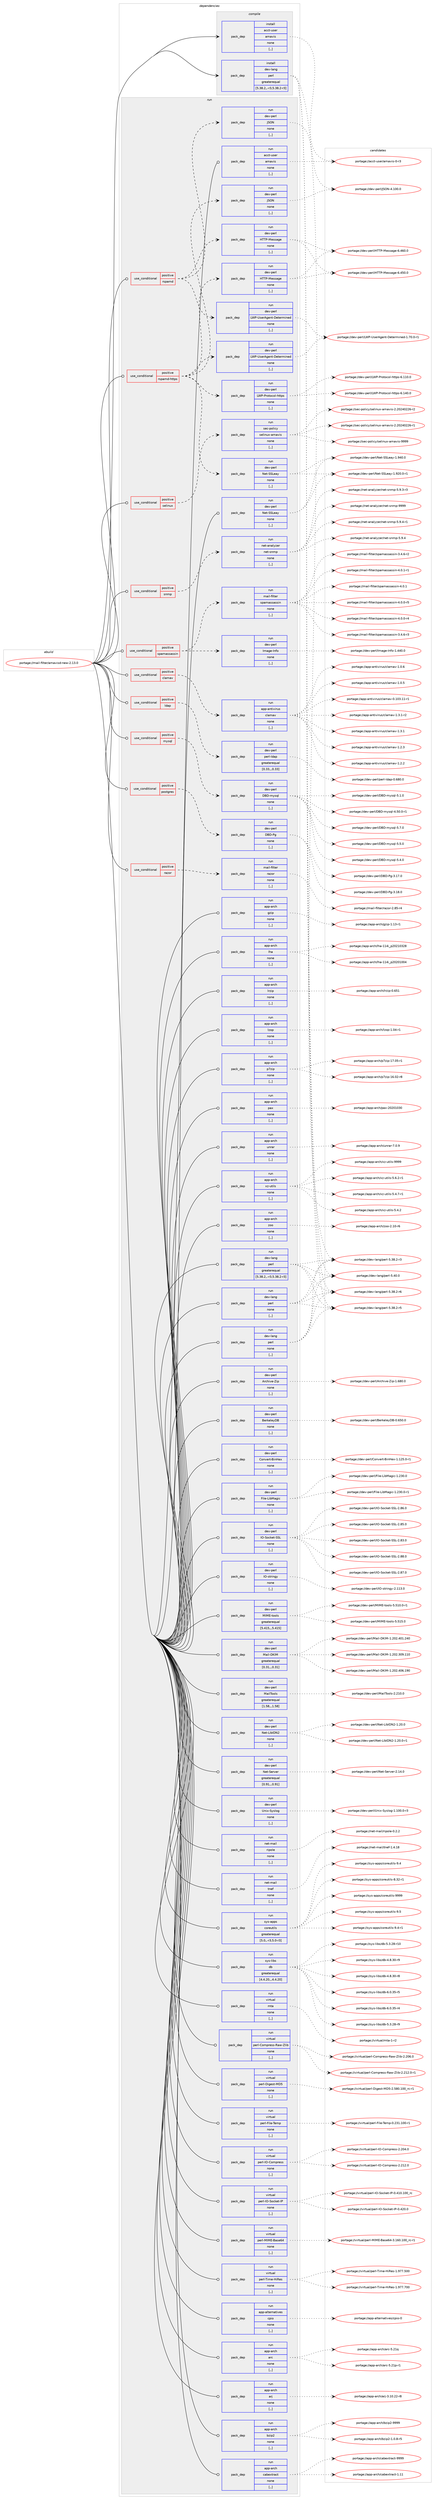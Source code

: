 digraph prolog {

# *************
# Graph options
# *************

newrank=true;
concentrate=true;
compound=true;
graph [rankdir=LR,fontname=Helvetica,fontsize=10,ranksep=1.5];#, ranksep=2.5, nodesep=0.2];
edge  [arrowhead=vee];
node  [fontname=Helvetica,fontsize=10];

# **********
# The ebuild
# **********

subgraph cluster_leftcol {
color=gray;
label=<<i>ebuild</i>>;
id [label="portage://mail-filter/amavisd-new-2.13.0", color=red, width=4, href="../mail-filter/amavisd-new-2.13.0.svg"];
}

# ****************
# The dependencies
# ****************

subgraph cluster_midcol {
color=gray;
label=<<i>dependencies</i>>;
subgraph cluster_compile {
fillcolor="#eeeeee";
style=filled;
label=<<i>compile</i>>;
subgraph pack206050 {
dependency278341 [label=<<TABLE BORDER="0" CELLBORDER="1" CELLSPACING="0" CELLPADDING="4" WIDTH="220"><TR><TD ROWSPAN="6" CELLPADDING="30">pack_dep</TD></TR><TR><TD WIDTH="110">install</TD></TR><TR><TD>acct-user</TD></TR><TR><TD>amavis</TD></TR><TR><TD>none</TD></TR><TR><TD>[,,]</TD></TR></TABLE>>, shape=none, color=blue];
}
id:e -> dependency278341:w [weight=20,style="solid",arrowhead="vee"];
subgraph pack206051 {
dependency278342 [label=<<TABLE BORDER="0" CELLBORDER="1" CELLSPACING="0" CELLPADDING="4" WIDTH="220"><TR><TD ROWSPAN="6" CELLPADDING="30">pack_dep</TD></TR><TR><TD WIDTH="110">install</TD></TR><TR><TD>dev-lang</TD></TR><TR><TD>perl</TD></TR><TR><TD>greaterequal</TD></TR><TR><TD>[5.38.2,,-r3,5.38.2-r3]</TD></TR></TABLE>>, shape=none, color=blue];
}
id:e -> dependency278342:w [weight=20,style="solid",arrowhead="vee"];
}
subgraph cluster_compileandrun {
fillcolor="#eeeeee";
style=filled;
label=<<i>compile and run</i>>;
}
subgraph cluster_run {
fillcolor="#eeeeee";
style=filled;
label=<<i>run</i>>;
subgraph cond70026 {
dependency278343 [label=<<TABLE BORDER="0" CELLBORDER="1" CELLSPACING="0" CELLPADDING="4"><TR><TD ROWSPAN="3" CELLPADDING="10">use_conditional</TD></TR><TR><TD>positive</TD></TR><TR><TD>clamav</TD></TR></TABLE>>, shape=none, color=red];
subgraph pack206052 {
dependency278344 [label=<<TABLE BORDER="0" CELLBORDER="1" CELLSPACING="0" CELLPADDING="4" WIDTH="220"><TR><TD ROWSPAN="6" CELLPADDING="30">pack_dep</TD></TR><TR><TD WIDTH="110">run</TD></TR><TR><TD>app-antivirus</TD></TR><TR><TD>clamav</TD></TR><TR><TD>none</TD></TR><TR><TD>[,,]</TD></TR></TABLE>>, shape=none, color=blue];
}
dependency278343:e -> dependency278344:w [weight=20,style="dashed",arrowhead="vee"];
}
id:e -> dependency278343:w [weight=20,style="solid",arrowhead="odot"];
subgraph cond70027 {
dependency278345 [label=<<TABLE BORDER="0" CELLBORDER="1" CELLSPACING="0" CELLPADDING="4"><TR><TD ROWSPAN="3" CELLPADDING="10">use_conditional</TD></TR><TR><TD>positive</TD></TR><TR><TD>ldap</TD></TR></TABLE>>, shape=none, color=red];
subgraph pack206053 {
dependency278346 [label=<<TABLE BORDER="0" CELLBORDER="1" CELLSPACING="0" CELLPADDING="4" WIDTH="220"><TR><TD ROWSPAN="6" CELLPADDING="30">pack_dep</TD></TR><TR><TD WIDTH="110">run</TD></TR><TR><TD>dev-perl</TD></TR><TR><TD>perl-ldap</TD></TR><TR><TD>greaterequal</TD></TR><TR><TD>[0.33,,,0.33]</TD></TR></TABLE>>, shape=none, color=blue];
}
dependency278345:e -> dependency278346:w [weight=20,style="dashed",arrowhead="vee"];
}
id:e -> dependency278345:w [weight=20,style="solid",arrowhead="odot"];
subgraph cond70028 {
dependency278347 [label=<<TABLE BORDER="0" CELLBORDER="1" CELLSPACING="0" CELLPADDING="4"><TR><TD ROWSPAN="3" CELLPADDING="10">use_conditional</TD></TR><TR><TD>positive</TD></TR><TR><TD>mysql</TD></TR></TABLE>>, shape=none, color=red];
subgraph pack206054 {
dependency278348 [label=<<TABLE BORDER="0" CELLBORDER="1" CELLSPACING="0" CELLPADDING="4" WIDTH="220"><TR><TD ROWSPAN="6" CELLPADDING="30">pack_dep</TD></TR><TR><TD WIDTH="110">run</TD></TR><TR><TD>dev-perl</TD></TR><TR><TD>DBD-mysql</TD></TR><TR><TD>none</TD></TR><TR><TD>[,,]</TD></TR></TABLE>>, shape=none, color=blue];
}
dependency278347:e -> dependency278348:w [weight=20,style="dashed",arrowhead="vee"];
}
id:e -> dependency278347:w [weight=20,style="solid",arrowhead="odot"];
subgraph cond70029 {
dependency278349 [label=<<TABLE BORDER="0" CELLBORDER="1" CELLSPACING="0" CELLPADDING="4"><TR><TD ROWSPAN="3" CELLPADDING="10">use_conditional</TD></TR><TR><TD>positive</TD></TR><TR><TD>postgres</TD></TR></TABLE>>, shape=none, color=red];
subgraph pack206055 {
dependency278350 [label=<<TABLE BORDER="0" CELLBORDER="1" CELLSPACING="0" CELLPADDING="4" WIDTH="220"><TR><TD ROWSPAN="6" CELLPADDING="30">pack_dep</TD></TR><TR><TD WIDTH="110">run</TD></TR><TR><TD>dev-perl</TD></TR><TR><TD>DBD-Pg</TD></TR><TR><TD>none</TD></TR><TR><TD>[,,]</TD></TR></TABLE>>, shape=none, color=blue];
}
dependency278349:e -> dependency278350:w [weight=20,style="dashed",arrowhead="vee"];
}
id:e -> dependency278349:w [weight=20,style="solid",arrowhead="odot"];
subgraph cond70030 {
dependency278351 [label=<<TABLE BORDER="0" CELLBORDER="1" CELLSPACING="0" CELLPADDING="4"><TR><TD ROWSPAN="3" CELLPADDING="10">use_conditional</TD></TR><TR><TD>positive</TD></TR><TR><TD>razor</TD></TR></TABLE>>, shape=none, color=red];
subgraph pack206056 {
dependency278352 [label=<<TABLE BORDER="0" CELLBORDER="1" CELLSPACING="0" CELLPADDING="4" WIDTH="220"><TR><TD ROWSPAN="6" CELLPADDING="30">pack_dep</TD></TR><TR><TD WIDTH="110">run</TD></TR><TR><TD>mail-filter</TD></TR><TR><TD>razor</TD></TR><TR><TD>none</TD></TR><TR><TD>[,,]</TD></TR></TABLE>>, shape=none, color=blue];
}
dependency278351:e -> dependency278352:w [weight=20,style="dashed",arrowhead="vee"];
}
id:e -> dependency278351:w [weight=20,style="solid",arrowhead="odot"];
subgraph cond70031 {
dependency278353 [label=<<TABLE BORDER="0" CELLBORDER="1" CELLSPACING="0" CELLPADDING="4"><TR><TD ROWSPAN="3" CELLPADDING="10">use_conditional</TD></TR><TR><TD>positive</TD></TR><TR><TD>rspamd</TD></TR></TABLE>>, shape=none, color=red];
subgraph pack206057 {
dependency278354 [label=<<TABLE BORDER="0" CELLBORDER="1" CELLSPACING="0" CELLPADDING="4" WIDTH="220"><TR><TD ROWSPAN="6" CELLPADDING="30">pack_dep</TD></TR><TR><TD WIDTH="110">run</TD></TR><TR><TD>dev-perl</TD></TR><TR><TD>HTTP-Message</TD></TR><TR><TD>none</TD></TR><TR><TD>[,,]</TD></TR></TABLE>>, shape=none, color=blue];
}
dependency278353:e -> dependency278354:w [weight=20,style="dashed",arrowhead="vee"];
subgraph pack206058 {
dependency278355 [label=<<TABLE BORDER="0" CELLBORDER="1" CELLSPACING="0" CELLPADDING="4" WIDTH="220"><TR><TD ROWSPAN="6" CELLPADDING="30">pack_dep</TD></TR><TR><TD WIDTH="110">run</TD></TR><TR><TD>dev-perl</TD></TR><TR><TD>JSON</TD></TR><TR><TD>none</TD></TR><TR><TD>[,,]</TD></TR></TABLE>>, shape=none, color=blue];
}
dependency278353:e -> dependency278355:w [weight=20,style="dashed",arrowhead="vee"];
subgraph pack206059 {
dependency278356 [label=<<TABLE BORDER="0" CELLBORDER="1" CELLSPACING="0" CELLPADDING="4" WIDTH="220"><TR><TD ROWSPAN="6" CELLPADDING="30">pack_dep</TD></TR><TR><TD WIDTH="110">run</TD></TR><TR><TD>dev-perl</TD></TR><TR><TD>LWP-UserAgent-Determined</TD></TR><TR><TD>none</TD></TR><TR><TD>[,,]</TD></TR></TABLE>>, shape=none, color=blue];
}
dependency278353:e -> dependency278356:w [weight=20,style="dashed",arrowhead="vee"];
}
id:e -> dependency278353:w [weight=20,style="solid",arrowhead="odot"];
subgraph cond70032 {
dependency278357 [label=<<TABLE BORDER="0" CELLBORDER="1" CELLSPACING="0" CELLPADDING="4"><TR><TD ROWSPAN="3" CELLPADDING="10">use_conditional</TD></TR><TR><TD>positive</TD></TR><TR><TD>rspamd-https</TD></TR></TABLE>>, shape=none, color=red];
subgraph pack206060 {
dependency278358 [label=<<TABLE BORDER="0" CELLBORDER="1" CELLSPACING="0" CELLPADDING="4" WIDTH="220"><TR><TD ROWSPAN="6" CELLPADDING="30">pack_dep</TD></TR><TR><TD WIDTH="110">run</TD></TR><TR><TD>dev-perl</TD></TR><TR><TD>HTTP-Message</TD></TR><TR><TD>none</TD></TR><TR><TD>[,,]</TD></TR></TABLE>>, shape=none, color=blue];
}
dependency278357:e -> dependency278358:w [weight=20,style="dashed",arrowhead="vee"];
subgraph pack206061 {
dependency278359 [label=<<TABLE BORDER="0" CELLBORDER="1" CELLSPACING="0" CELLPADDING="4" WIDTH="220"><TR><TD ROWSPAN="6" CELLPADDING="30">pack_dep</TD></TR><TR><TD WIDTH="110">run</TD></TR><TR><TD>dev-perl</TD></TR><TR><TD>JSON</TD></TR><TR><TD>none</TD></TR><TR><TD>[,,]</TD></TR></TABLE>>, shape=none, color=blue];
}
dependency278357:e -> dependency278359:w [weight=20,style="dashed",arrowhead="vee"];
subgraph pack206062 {
dependency278360 [label=<<TABLE BORDER="0" CELLBORDER="1" CELLSPACING="0" CELLPADDING="4" WIDTH="220"><TR><TD ROWSPAN="6" CELLPADDING="30">pack_dep</TD></TR><TR><TD WIDTH="110">run</TD></TR><TR><TD>dev-perl</TD></TR><TR><TD>LWP-UserAgent-Determined</TD></TR><TR><TD>none</TD></TR><TR><TD>[,,]</TD></TR></TABLE>>, shape=none, color=blue];
}
dependency278357:e -> dependency278360:w [weight=20,style="dashed",arrowhead="vee"];
subgraph pack206063 {
dependency278361 [label=<<TABLE BORDER="0" CELLBORDER="1" CELLSPACING="0" CELLPADDING="4" WIDTH="220"><TR><TD ROWSPAN="6" CELLPADDING="30">pack_dep</TD></TR><TR><TD WIDTH="110">run</TD></TR><TR><TD>dev-perl</TD></TR><TR><TD>LWP-Protocol-https</TD></TR><TR><TD>none</TD></TR><TR><TD>[,,]</TD></TR></TABLE>>, shape=none, color=blue];
}
dependency278357:e -> dependency278361:w [weight=20,style="dashed",arrowhead="vee"];
subgraph pack206064 {
dependency278362 [label=<<TABLE BORDER="0" CELLBORDER="1" CELLSPACING="0" CELLPADDING="4" WIDTH="220"><TR><TD ROWSPAN="6" CELLPADDING="30">pack_dep</TD></TR><TR><TD WIDTH="110">run</TD></TR><TR><TD>dev-perl</TD></TR><TR><TD>Net-SSLeay</TD></TR><TR><TD>none</TD></TR><TR><TD>[,,]</TD></TR></TABLE>>, shape=none, color=blue];
}
dependency278357:e -> dependency278362:w [weight=20,style="dashed",arrowhead="vee"];
}
id:e -> dependency278357:w [weight=20,style="solid",arrowhead="odot"];
subgraph cond70033 {
dependency278363 [label=<<TABLE BORDER="0" CELLBORDER="1" CELLSPACING="0" CELLPADDING="4"><TR><TD ROWSPAN="3" CELLPADDING="10">use_conditional</TD></TR><TR><TD>positive</TD></TR><TR><TD>selinux</TD></TR></TABLE>>, shape=none, color=red];
subgraph pack206065 {
dependency278364 [label=<<TABLE BORDER="0" CELLBORDER="1" CELLSPACING="0" CELLPADDING="4" WIDTH="220"><TR><TD ROWSPAN="6" CELLPADDING="30">pack_dep</TD></TR><TR><TD WIDTH="110">run</TD></TR><TR><TD>sec-policy</TD></TR><TR><TD>selinux-amavis</TD></TR><TR><TD>none</TD></TR><TR><TD>[,,]</TD></TR></TABLE>>, shape=none, color=blue];
}
dependency278363:e -> dependency278364:w [weight=20,style="dashed",arrowhead="vee"];
}
id:e -> dependency278363:w [weight=20,style="solid",arrowhead="odot"];
subgraph cond70034 {
dependency278365 [label=<<TABLE BORDER="0" CELLBORDER="1" CELLSPACING="0" CELLPADDING="4"><TR><TD ROWSPAN="3" CELLPADDING="10">use_conditional</TD></TR><TR><TD>positive</TD></TR><TR><TD>snmp</TD></TR></TABLE>>, shape=none, color=red];
subgraph pack206066 {
dependency278366 [label=<<TABLE BORDER="0" CELLBORDER="1" CELLSPACING="0" CELLPADDING="4" WIDTH="220"><TR><TD ROWSPAN="6" CELLPADDING="30">pack_dep</TD></TR><TR><TD WIDTH="110">run</TD></TR><TR><TD>net-analyzer</TD></TR><TR><TD>net-snmp</TD></TR><TR><TD>none</TD></TR><TR><TD>[,,]</TD></TR></TABLE>>, shape=none, color=blue];
}
dependency278365:e -> dependency278366:w [weight=20,style="dashed",arrowhead="vee"];
}
id:e -> dependency278365:w [weight=20,style="solid",arrowhead="odot"];
subgraph cond70035 {
dependency278367 [label=<<TABLE BORDER="0" CELLBORDER="1" CELLSPACING="0" CELLPADDING="4"><TR><TD ROWSPAN="3" CELLPADDING="10">use_conditional</TD></TR><TR><TD>positive</TD></TR><TR><TD>spamassassin</TD></TR></TABLE>>, shape=none, color=red];
subgraph pack206067 {
dependency278368 [label=<<TABLE BORDER="0" CELLBORDER="1" CELLSPACING="0" CELLPADDING="4" WIDTH="220"><TR><TD ROWSPAN="6" CELLPADDING="30">pack_dep</TD></TR><TR><TD WIDTH="110">run</TD></TR><TR><TD>mail-filter</TD></TR><TR><TD>spamassassin</TD></TR><TR><TD>none</TD></TR><TR><TD>[,,]</TD></TR></TABLE>>, shape=none, color=blue];
}
dependency278367:e -> dependency278368:w [weight=20,style="dashed",arrowhead="vee"];
subgraph pack206068 {
dependency278369 [label=<<TABLE BORDER="0" CELLBORDER="1" CELLSPACING="0" CELLPADDING="4" WIDTH="220"><TR><TD ROWSPAN="6" CELLPADDING="30">pack_dep</TD></TR><TR><TD WIDTH="110">run</TD></TR><TR><TD>dev-perl</TD></TR><TR><TD>Image-Info</TD></TR><TR><TD>none</TD></TR><TR><TD>[,,]</TD></TR></TABLE>>, shape=none, color=blue];
}
dependency278367:e -> dependency278369:w [weight=20,style="dashed",arrowhead="vee"];
}
id:e -> dependency278367:w [weight=20,style="solid",arrowhead="odot"];
subgraph pack206069 {
dependency278370 [label=<<TABLE BORDER="0" CELLBORDER="1" CELLSPACING="0" CELLPADDING="4" WIDTH="220"><TR><TD ROWSPAN="6" CELLPADDING="30">pack_dep</TD></TR><TR><TD WIDTH="110">run</TD></TR><TR><TD>acct-user</TD></TR><TR><TD>amavis</TD></TR><TR><TD>none</TD></TR><TR><TD>[,,]</TD></TR></TABLE>>, shape=none, color=blue];
}
id:e -> dependency278370:w [weight=20,style="solid",arrowhead="odot"];
subgraph pack206070 {
dependency278371 [label=<<TABLE BORDER="0" CELLBORDER="1" CELLSPACING="0" CELLPADDING="4" WIDTH="220"><TR><TD ROWSPAN="6" CELLPADDING="30">pack_dep</TD></TR><TR><TD WIDTH="110">run</TD></TR><TR><TD>app-alternatives</TD></TR><TR><TD>cpio</TD></TR><TR><TD>none</TD></TR><TR><TD>[,,]</TD></TR></TABLE>>, shape=none, color=blue];
}
id:e -> dependency278371:w [weight=20,style="solid",arrowhead="odot"];
subgraph pack206071 {
dependency278372 [label=<<TABLE BORDER="0" CELLBORDER="1" CELLSPACING="0" CELLPADDING="4" WIDTH="220"><TR><TD ROWSPAN="6" CELLPADDING="30">pack_dep</TD></TR><TR><TD WIDTH="110">run</TD></TR><TR><TD>app-arch</TD></TR><TR><TD>arc</TD></TR><TR><TD>none</TD></TR><TR><TD>[,,]</TD></TR></TABLE>>, shape=none, color=blue];
}
id:e -> dependency278372:w [weight=20,style="solid",arrowhead="odot"];
subgraph pack206072 {
dependency278373 [label=<<TABLE BORDER="0" CELLBORDER="1" CELLSPACING="0" CELLPADDING="4" WIDTH="220"><TR><TD ROWSPAN="6" CELLPADDING="30">pack_dep</TD></TR><TR><TD WIDTH="110">run</TD></TR><TR><TD>app-arch</TD></TR><TR><TD>arj</TD></TR><TR><TD>none</TD></TR><TR><TD>[,,]</TD></TR></TABLE>>, shape=none, color=blue];
}
id:e -> dependency278373:w [weight=20,style="solid",arrowhead="odot"];
subgraph pack206073 {
dependency278374 [label=<<TABLE BORDER="0" CELLBORDER="1" CELLSPACING="0" CELLPADDING="4" WIDTH="220"><TR><TD ROWSPAN="6" CELLPADDING="30">pack_dep</TD></TR><TR><TD WIDTH="110">run</TD></TR><TR><TD>app-arch</TD></TR><TR><TD>bzip2</TD></TR><TR><TD>none</TD></TR><TR><TD>[,,]</TD></TR></TABLE>>, shape=none, color=blue];
}
id:e -> dependency278374:w [weight=20,style="solid",arrowhead="odot"];
subgraph pack206074 {
dependency278375 [label=<<TABLE BORDER="0" CELLBORDER="1" CELLSPACING="0" CELLPADDING="4" WIDTH="220"><TR><TD ROWSPAN="6" CELLPADDING="30">pack_dep</TD></TR><TR><TD WIDTH="110">run</TD></TR><TR><TD>app-arch</TD></TR><TR><TD>cabextract</TD></TR><TR><TD>none</TD></TR><TR><TD>[,,]</TD></TR></TABLE>>, shape=none, color=blue];
}
id:e -> dependency278375:w [weight=20,style="solid",arrowhead="odot"];
subgraph pack206075 {
dependency278376 [label=<<TABLE BORDER="0" CELLBORDER="1" CELLSPACING="0" CELLPADDING="4" WIDTH="220"><TR><TD ROWSPAN="6" CELLPADDING="30">pack_dep</TD></TR><TR><TD WIDTH="110">run</TD></TR><TR><TD>app-arch</TD></TR><TR><TD>gzip</TD></TR><TR><TD>none</TD></TR><TR><TD>[,,]</TD></TR></TABLE>>, shape=none, color=blue];
}
id:e -> dependency278376:w [weight=20,style="solid",arrowhead="odot"];
subgraph pack206076 {
dependency278377 [label=<<TABLE BORDER="0" CELLBORDER="1" CELLSPACING="0" CELLPADDING="4" WIDTH="220"><TR><TD ROWSPAN="6" CELLPADDING="30">pack_dep</TD></TR><TR><TD WIDTH="110">run</TD></TR><TR><TD>app-arch</TD></TR><TR><TD>lha</TD></TR><TR><TD>none</TD></TR><TR><TD>[,,]</TD></TR></TABLE>>, shape=none, color=blue];
}
id:e -> dependency278377:w [weight=20,style="solid",arrowhead="odot"];
subgraph pack206077 {
dependency278378 [label=<<TABLE BORDER="0" CELLBORDER="1" CELLSPACING="0" CELLPADDING="4" WIDTH="220"><TR><TD ROWSPAN="6" CELLPADDING="30">pack_dep</TD></TR><TR><TD WIDTH="110">run</TD></TR><TR><TD>app-arch</TD></TR><TR><TD>lrzip</TD></TR><TR><TD>none</TD></TR><TR><TD>[,,]</TD></TR></TABLE>>, shape=none, color=blue];
}
id:e -> dependency278378:w [weight=20,style="solid",arrowhead="odot"];
subgraph pack206078 {
dependency278379 [label=<<TABLE BORDER="0" CELLBORDER="1" CELLSPACING="0" CELLPADDING="4" WIDTH="220"><TR><TD ROWSPAN="6" CELLPADDING="30">pack_dep</TD></TR><TR><TD WIDTH="110">run</TD></TR><TR><TD>app-arch</TD></TR><TR><TD>lzop</TD></TR><TR><TD>none</TD></TR><TR><TD>[,,]</TD></TR></TABLE>>, shape=none, color=blue];
}
id:e -> dependency278379:w [weight=20,style="solid",arrowhead="odot"];
subgraph pack206079 {
dependency278380 [label=<<TABLE BORDER="0" CELLBORDER="1" CELLSPACING="0" CELLPADDING="4" WIDTH="220"><TR><TD ROWSPAN="6" CELLPADDING="30">pack_dep</TD></TR><TR><TD WIDTH="110">run</TD></TR><TR><TD>app-arch</TD></TR><TR><TD>p7zip</TD></TR><TR><TD>none</TD></TR><TR><TD>[,,]</TD></TR></TABLE>>, shape=none, color=blue];
}
id:e -> dependency278380:w [weight=20,style="solid",arrowhead="odot"];
subgraph pack206080 {
dependency278381 [label=<<TABLE BORDER="0" CELLBORDER="1" CELLSPACING="0" CELLPADDING="4" WIDTH="220"><TR><TD ROWSPAN="6" CELLPADDING="30">pack_dep</TD></TR><TR><TD WIDTH="110">run</TD></TR><TR><TD>app-arch</TD></TR><TR><TD>pax</TD></TR><TR><TD>none</TD></TR><TR><TD>[,,]</TD></TR></TABLE>>, shape=none, color=blue];
}
id:e -> dependency278381:w [weight=20,style="solid",arrowhead="odot"];
subgraph pack206081 {
dependency278382 [label=<<TABLE BORDER="0" CELLBORDER="1" CELLSPACING="0" CELLPADDING="4" WIDTH="220"><TR><TD ROWSPAN="6" CELLPADDING="30">pack_dep</TD></TR><TR><TD WIDTH="110">run</TD></TR><TR><TD>app-arch</TD></TR><TR><TD>unrar</TD></TR><TR><TD>none</TD></TR><TR><TD>[,,]</TD></TR></TABLE>>, shape=none, color=blue];
}
id:e -> dependency278382:w [weight=20,style="solid",arrowhead="odot"];
subgraph pack206082 {
dependency278383 [label=<<TABLE BORDER="0" CELLBORDER="1" CELLSPACING="0" CELLPADDING="4" WIDTH="220"><TR><TD ROWSPAN="6" CELLPADDING="30">pack_dep</TD></TR><TR><TD WIDTH="110">run</TD></TR><TR><TD>app-arch</TD></TR><TR><TD>xz-utils</TD></TR><TR><TD>none</TD></TR><TR><TD>[,,]</TD></TR></TABLE>>, shape=none, color=blue];
}
id:e -> dependency278383:w [weight=20,style="solid",arrowhead="odot"];
subgraph pack206083 {
dependency278384 [label=<<TABLE BORDER="0" CELLBORDER="1" CELLSPACING="0" CELLPADDING="4" WIDTH="220"><TR><TD ROWSPAN="6" CELLPADDING="30">pack_dep</TD></TR><TR><TD WIDTH="110">run</TD></TR><TR><TD>app-arch</TD></TR><TR><TD>zoo</TD></TR><TR><TD>none</TD></TR><TR><TD>[,,]</TD></TR></TABLE>>, shape=none, color=blue];
}
id:e -> dependency278384:w [weight=20,style="solid",arrowhead="odot"];
subgraph pack206084 {
dependency278385 [label=<<TABLE BORDER="0" CELLBORDER="1" CELLSPACING="0" CELLPADDING="4" WIDTH="220"><TR><TD ROWSPAN="6" CELLPADDING="30">pack_dep</TD></TR><TR><TD WIDTH="110">run</TD></TR><TR><TD>dev-lang</TD></TR><TR><TD>perl</TD></TR><TR><TD>greaterequal</TD></TR><TR><TD>[5.38.2,,-r3,5.38.2-r3]</TD></TR></TABLE>>, shape=none, color=blue];
}
id:e -> dependency278385:w [weight=20,style="solid",arrowhead="odot"];
subgraph pack206085 {
dependency278386 [label=<<TABLE BORDER="0" CELLBORDER="1" CELLSPACING="0" CELLPADDING="4" WIDTH="220"><TR><TD ROWSPAN="6" CELLPADDING="30">pack_dep</TD></TR><TR><TD WIDTH="110">run</TD></TR><TR><TD>dev-lang</TD></TR><TR><TD>perl</TD></TR><TR><TD>none</TD></TR><TR><TD>[,,]</TD></TR></TABLE>>, shape=none, color=blue];
}
id:e -> dependency278386:w [weight=20,style="solid",arrowhead="odot"];
subgraph pack206086 {
dependency278387 [label=<<TABLE BORDER="0" CELLBORDER="1" CELLSPACING="0" CELLPADDING="4" WIDTH="220"><TR><TD ROWSPAN="6" CELLPADDING="30">pack_dep</TD></TR><TR><TD WIDTH="110">run</TD></TR><TR><TD>dev-lang</TD></TR><TR><TD>perl</TD></TR><TR><TD>none</TD></TR><TR><TD>[,,]</TD></TR></TABLE>>, shape=none, color=blue];
}
id:e -> dependency278387:w [weight=20,style="solid",arrowhead="odot"];
subgraph pack206087 {
dependency278388 [label=<<TABLE BORDER="0" CELLBORDER="1" CELLSPACING="0" CELLPADDING="4" WIDTH="220"><TR><TD ROWSPAN="6" CELLPADDING="30">pack_dep</TD></TR><TR><TD WIDTH="110">run</TD></TR><TR><TD>dev-perl</TD></TR><TR><TD>Archive-Zip</TD></TR><TR><TD>none</TD></TR><TR><TD>[,,]</TD></TR></TABLE>>, shape=none, color=blue];
}
id:e -> dependency278388:w [weight=20,style="solid",arrowhead="odot"];
subgraph pack206088 {
dependency278389 [label=<<TABLE BORDER="0" CELLBORDER="1" CELLSPACING="0" CELLPADDING="4" WIDTH="220"><TR><TD ROWSPAN="6" CELLPADDING="30">pack_dep</TD></TR><TR><TD WIDTH="110">run</TD></TR><TR><TD>dev-perl</TD></TR><TR><TD>BerkeleyDB</TD></TR><TR><TD>none</TD></TR><TR><TD>[,,]</TD></TR></TABLE>>, shape=none, color=blue];
}
id:e -> dependency278389:w [weight=20,style="solid",arrowhead="odot"];
subgraph pack206089 {
dependency278390 [label=<<TABLE BORDER="0" CELLBORDER="1" CELLSPACING="0" CELLPADDING="4" WIDTH="220"><TR><TD ROWSPAN="6" CELLPADDING="30">pack_dep</TD></TR><TR><TD WIDTH="110">run</TD></TR><TR><TD>dev-perl</TD></TR><TR><TD>Convert-BinHex</TD></TR><TR><TD>none</TD></TR><TR><TD>[,,]</TD></TR></TABLE>>, shape=none, color=blue];
}
id:e -> dependency278390:w [weight=20,style="solid",arrowhead="odot"];
subgraph pack206090 {
dependency278391 [label=<<TABLE BORDER="0" CELLBORDER="1" CELLSPACING="0" CELLPADDING="4" WIDTH="220"><TR><TD ROWSPAN="6" CELLPADDING="30">pack_dep</TD></TR><TR><TD WIDTH="110">run</TD></TR><TR><TD>dev-perl</TD></TR><TR><TD>File-LibMagic</TD></TR><TR><TD>none</TD></TR><TR><TD>[,,]</TD></TR></TABLE>>, shape=none, color=blue];
}
id:e -> dependency278391:w [weight=20,style="solid",arrowhead="odot"];
subgraph pack206091 {
dependency278392 [label=<<TABLE BORDER="0" CELLBORDER="1" CELLSPACING="0" CELLPADDING="4" WIDTH="220"><TR><TD ROWSPAN="6" CELLPADDING="30">pack_dep</TD></TR><TR><TD WIDTH="110">run</TD></TR><TR><TD>dev-perl</TD></TR><TR><TD>IO-Socket-SSL</TD></TR><TR><TD>none</TD></TR><TR><TD>[,,]</TD></TR></TABLE>>, shape=none, color=blue];
}
id:e -> dependency278392:w [weight=20,style="solid",arrowhead="odot"];
subgraph pack206092 {
dependency278393 [label=<<TABLE BORDER="0" CELLBORDER="1" CELLSPACING="0" CELLPADDING="4" WIDTH="220"><TR><TD ROWSPAN="6" CELLPADDING="30">pack_dep</TD></TR><TR><TD WIDTH="110">run</TD></TR><TR><TD>dev-perl</TD></TR><TR><TD>IO-stringy</TD></TR><TR><TD>none</TD></TR><TR><TD>[,,]</TD></TR></TABLE>>, shape=none, color=blue];
}
id:e -> dependency278393:w [weight=20,style="solid",arrowhead="odot"];
subgraph pack206093 {
dependency278394 [label=<<TABLE BORDER="0" CELLBORDER="1" CELLSPACING="0" CELLPADDING="4" WIDTH="220"><TR><TD ROWSPAN="6" CELLPADDING="30">pack_dep</TD></TR><TR><TD WIDTH="110">run</TD></TR><TR><TD>dev-perl</TD></TR><TR><TD>MIME-tools</TD></TR><TR><TD>greaterequal</TD></TR><TR><TD>[5.415,,,5.415]</TD></TR></TABLE>>, shape=none, color=blue];
}
id:e -> dependency278394:w [weight=20,style="solid",arrowhead="odot"];
subgraph pack206094 {
dependency278395 [label=<<TABLE BORDER="0" CELLBORDER="1" CELLSPACING="0" CELLPADDING="4" WIDTH="220"><TR><TD ROWSPAN="6" CELLPADDING="30">pack_dep</TD></TR><TR><TD WIDTH="110">run</TD></TR><TR><TD>dev-perl</TD></TR><TR><TD>Mail-DKIM</TD></TR><TR><TD>greaterequal</TD></TR><TR><TD>[0.31,,,0.31]</TD></TR></TABLE>>, shape=none, color=blue];
}
id:e -> dependency278395:w [weight=20,style="solid",arrowhead="odot"];
subgraph pack206095 {
dependency278396 [label=<<TABLE BORDER="0" CELLBORDER="1" CELLSPACING="0" CELLPADDING="4" WIDTH="220"><TR><TD ROWSPAN="6" CELLPADDING="30">pack_dep</TD></TR><TR><TD WIDTH="110">run</TD></TR><TR><TD>dev-perl</TD></TR><TR><TD>MailTools</TD></TR><TR><TD>greaterequal</TD></TR><TR><TD>[1.58,,,1.58]</TD></TR></TABLE>>, shape=none, color=blue];
}
id:e -> dependency278396:w [weight=20,style="solid",arrowhead="odot"];
subgraph pack206096 {
dependency278397 [label=<<TABLE BORDER="0" CELLBORDER="1" CELLSPACING="0" CELLPADDING="4" WIDTH="220"><TR><TD ROWSPAN="6" CELLPADDING="30">pack_dep</TD></TR><TR><TD WIDTH="110">run</TD></TR><TR><TD>dev-perl</TD></TR><TR><TD>Net-LibIDN2</TD></TR><TR><TD>none</TD></TR><TR><TD>[,,]</TD></TR></TABLE>>, shape=none, color=blue];
}
id:e -> dependency278397:w [weight=20,style="solid",arrowhead="odot"];
subgraph pack206097 {
dependency278398 [label=<<TABLE BORDER="0" CELLBORDER="1" CELLSPACING="0" CELLPADDING="4" WIDTH="220"><TR><TD ROWSPAN="6" CELLPADDING="30">pack_dep</TD></TR><TR><TD WIDTH="110">run</TD></TR><TR><TD>dev-perl</TD></TR><TR><TD>Net-SSLeay</TD></TR><TR><TD>none</TD></TR><TR><TD>[,,]</TD></TR></TABLE>>, shape=none, color=blue];
}
id:e -> dependency278398:w [weight=20,style="solid",arrowhead="odot"];
subgraph pack206098 {
dependency278399 [label=<<TABLE BORDER="0" CELLBORDER="1" CELLSPACING="0" CELLPADDING="4" WIDTH="220"><TR><TD ROWSPAN="6" CELLPADDING="30">pack_dep</TD></TR><TR><TD WIDTH="110">run</TD></TR><TR><TD>dev-perl</TD></TR><TR><TD>Net-Server</TD></TR><TR><TD>greaterequal</TD></TR><TR><TD>[0.91,,,0.91]</TD></TR></TABLE>>, shape=none, color=blue];
}
id:e -> dependency278399:w [weight=20,style="solid",arrowhead="odot"];
subgraph pack206099 {
dependency278400 [label=<<TABLE BORDER="0" CELLBORDER="1" CELLSPACING="0" CELLPADDING="4" WIDTH="220"><TR><TD ROWSPAN="6" CELLPADDING="30">pack_dep</TD></TR><TR><TD WIDTH="110">run</TD></TR><TR><TD>dev-perl</TD></TR><TR><TD>Unix-Syslog</TD></TR><TR><TD>none</TD></TR><TR><TD>[,,]</TD></TR></TABLE>>, shape=none, color=blue];
}
id:e -> dependency278400:w [weight=20,style="solid",arrowhead="odot"];
subgraph pack206100 {
dependency278401 [label=<<TABLE BORDER="0" CELLBORDER="1" CELLSPACING="0" CELLPADDING="4" WIDTH="220"><TR><TD ROWSPAN="6" CELLPADDING="30">pack_dep</TD></TR><TR><TD WIDTH="110">run</TD></TR><TR><TD>net-mail</TD></TR><TR><TD>ripole</TD></TR><TR><TD>none</TD></TR><TR><TD>[,,]</TD></TR></TABLE>>, shape=none, color=blue];
}
id:e -> dependency278401:w [weight=20,style="solid",arrowhead="odot"];
subgraph pack206101 {
dependency278402 [label=<<TABLE BORDER="0" CELLBORDER="1" CELLSPACING="0" CELLPADDING="4" WIDTH="220"><TR><TD ROWSPAN="6" CELLPADDING="30">pack_dep</TD></TR><TR><TD WIDTH="110">run</TD></TR><TR><TD>net-mail</TD></TR><TR><TD>tnef</TD></TR><TR><TD>none</TD></TR><TR><TD>[,,]</TD></TR></TABLE>>, shape=none, color=blue];
}
id:e -> dependency278402:w [weight=20,style="solid",arrowhead="odot"];
subgraph pack206102 {
dependency278403 [label=<<TABLE BORDER="0" CELLBORDER="1" CELLSPACING="0" CELLPADDING="4" WIDTH="220"><TR><TD ROWSPAN="6" CELLPADDING="30">pack_dep</TD></TR><TR><TD WIDTH="110">run</TD></TR><TR><TD>sys-apps</TD></TR><TR><TD>coreutils</TD></TR><TR><TD>greaterequal</TD></TR><TR><TD>[5.0,,-r3,5.0-r3]</TD></TR></TABLE>>, shape=none, color=blue];
}
id:e -> dependency278403:w [weight=20,style="solid",arrowhead="odot"];
subgraph pack206103 {
dependency278404 [label=<<TABLE BORDER="0" CELLBORDER="1" CELLSPACING="0" CELLPADDING="4" WIDTH="220"><TR><TD ROWSPAN="6" CELLPADDING="30">pack_dep</TD></TR><TR><TD WIDTH="110">run</TD></TR><TR><TD>sys-libs</TD></TR><TR><TD>db</TD></TR><TR><TD>greaterequal</TD></TR><TR><TD>[4.4.20,,,4.4.20]</TD></TR></TABLE>>, shape=none, color=blue];
}
id:e -> dependency278404:w [weight=20,style="solid",arrowhead="odot"];
subgraph pack206104 {
dependency278405 [label=<<TABLE BORDER="0" CELLBORDER="1" CELLSPACING="0" CELLPADDING="4" WIDTH="220"><TR><TD ROWSPAN="6" CELLPADDING="30">pack_dep</TD></TR><TR><TD WIDTH="110">run</TD></TR><TR><TD>virtual</TD></TR><TR><TD>mta</TD></TR><TR><TD>none</TD></TR><TR><TD>[,,]</TD></TR></TABLE>>, shape=none, color=blue];
}
id:e -> dependency278405:w [weight=20,style="solid",arrowhead="odot"];
subgraph pack206105 {
dependency278406 [label=<<TABLE BORDER="0" CELLBORDER="1" CELLSPACING="0" CELLPADDING="4" WIDTH="220"><TR><TD ROWSPAN="6" CELLPADDING="30">pack_dep</TD></TR><TR><TD WIDTH="110">run</TD></TR><TR><TD>virtual</TD></TR><TR><TD>perl-Compress-Raw-Zlib</TD></TR><TR><TD>none</TD></TR><TR><TD>[,,]</TD></TR></TABLE>>, shape=none, color=blue];
}
id:e -> dependency278406:w [weight=20,style="solid",arrowhead="odot"];
subgraph pack206106 {
dependency278407 [label=<<TABLE BORDER="0" CELLBORDER="1" CELLSPACING="0" CELLPADDING="4" WIDTH="220"><TR><TD ROWSPAN="6" CELLPADDING="30">pack_dep</TD></TR><TR><TD WIDTH="110">run</TD></TR><TR><TD>virtual</TD></TR><TR><TD>perl-Digest-MD5</TD></TR><TR><TD>none</TD></TR><TR><TD>[,,]</TD></TR></TABLE>>, shape=none, color=blue];
}
id:e -> dependency278407:w [weight=20,style="solid",arrowhead="odot"];
subgraph pack206107 {
dependency278408 [label=<<TABLE BORDER="0" CELLBORDER="1" CELLSPACING="0" CELLPADDING="4" WIDTH="220"><TR><TD ROWSPAN="6" CELLPADDING="30">pack_dep</TD></TR><TR><TD WIDTH="110">run</TD></TR><TR><TD>virtual</TD></TR><TR><TD>perl-File-Temp</TD></TR><TR><TD>none</TD></TR><TR><TD>[,,]</TD></TR></TABLE>>, shape=none, color=blue];
}
id:e -> dependency278408:w [weight=20,style="solid",arrowhead="odot"];
subgraph pack206108 {
dependency278409 [label=<<TABLE BORDER="0" CELLBORDER="1" CELLSPACING="0" CELLPADDING="4" WIDTH="220"><TR><TD ROWSPAN="6" CELLPADDING="30">pack_dep</TD></TR><TR><TD WIDTH="110">run</TD></TR><TR><TD>virtual</TD></TR><TR><TD>perl-IO-Compress</TD></TR><TR><TD>none</TD></TR><TR><TD>[,,]</TD></TR></TABLE>>, shape=none, color=blue];
}
id:e -> dependency278409:w [weight=20,style="solid",arrowhead="odot"];
subgraph pack206109 {
dependency278410 [label=<<TABLE BORDER="0" CELLBORDER="1" CELLSPACING="0" CELLPADDING="4" WIDTH="220"><TR><TD ROWSPAN="6" CELLPADDING="30">pack_dep</TD></TR><TR><TD WIDTH="110">run</TD></TR><TR><TD>virtual</TD></TR><TR><TD>perl-IO-Socket-IP</TD></TR><TR><TD>none</TD></TR><TR><TD>[,,]</TD></TR></TABLE>>, shape=none, color=blue];
}
id:e -> dependency278410:w [weight=20,style="solid",arrowhead="odot"];
subgraph pack206110 {
dependency278411 [label=<<TABLE BORDER="0" CELLBORDER="1" CELLSPACING="0" CELLPADDING="4" WIDTH="220"><TR><TD ROWSPAN="6" CELLPADDING="30">pack_dep</TD></TR><TR><TD WIDTH="110">run</TD></TR><TR><TD>virtual</TD></TR><TR><TD>perl-MIME-Base64</TD></TR><TR><TD>none</TD></TR><TR><TD>[,,]</TD></TR></TABLE>>, shape=none, color=blue];
}
id:e -> dependency278411:w [weight=20,style="solid",arrowhead="odot"];
subgraph pack206111 {
dependency278412 [label=<<TABLE BORDER="0" CELLBORDER="1" CELLSPACING="0" CELLPADDING="4" WIDTH="220"><TR><TD ROWSPAN="6" CELLPADDING="30">pack_dep</TD></TR><TR><TD WIDTH="110">run</TD></TR><TR><TD>virtual</TD></TR><TR><TD>perl-Time-HiRes</TD></TR><TR><TD>none</TD></TR><TR><TD>[,,]</TD></TR></TABLE>>, shape=none, color=blue];
}
id:e -> dependency278412:w [weight=20,style="solid",arrowhead="odot"];
}
}

# **************
# The candidates
# **************

subgraph cluster_choices {
rank=same;
color=gray;
label=<<i>candidates</i>>;

subgraph choice206050 {
color=black;
nodesep=1;
choice9799991164511711510111447971099711810511545484511451 [label="portage://acct-user/amavis-0-r3", color=red, width=4,href="../acct-user/amavis-0-r3.svg"];
dependency278341:e -> choice9799991164511711510111447971099711810511545484511451:w [style=dotted,weight="100"];
}
subgraph choice206051 {
color=black;
nodesep=1;
choice10010111845108971101034711210111410845534652484648 [label="portage://dev-lang/perl-5.40.0", color=red, width=4,href="../dev-lang/perl-5.40.0.svg"];
choice100101118451089711010347112101114108455346515646504511454 [label="portage://dev-lang/perl-5.38.2-r6", color=red, width=4,href="../dev-lang/perl-5.38.2-r6.svg"];
choice100101118451089711010347112101114108455346515646504511453 [label="portage://dev-lang/perl-5.38.2-r5", color=red, width=4,href="../dev-lang/perl-5.38.2-r5.svg"];
choice100101118451089711010347112101114108455346515646504511451 [label="portage://dev-lang/perl-5.38.2-r3", color=red, width=4,href="../dev-lang/perl-5.38.2-r3.svg"];
dependency278342:e -> choice10010111845108971101034711210111410845534652484648:w [style=dotted,weight="100"];
dependency278342:e -> choice100101118451089711010347112101114108455346515646504511454:w [style=dotted,weight="100"];
dependency278342:e -> choice100101118451089711010347112101114108455346515646504511453:w [style=dotted,weight="100"];
dependency278342:e -> choice100101118451089711010347112101114108455346515646504511451:w [style=dotted,weight="100"];
}
subgraph choice206052 {
color=black;
nodesep=1;
choice971121124597110116105118105114117115479910897109971184549465146494511450 [label="portage://app-antivirus/clamav-1.3.1-r2", color=red, width=4,href="../app-antivirus/clamav-1.3.1-r2.svg"];
choice97112112459711011610511810511411711547991089710997118454946514649 [label="portage://app-antivirus/clamav-1.3.1", color=red, width=4,href="../app-antivirus/clamav-1.3.1.svg"];
choice97112112459711011610511810511411711547991089710997118454946504651 [label="portage://app-antivirus/clamav-1.2.3", color=red, width=4,href="../app-antivirus/clamav-1.2.3.svg"];
choice97112112459711011610511810511411711547991089710997118454946504650 [label="portage://app-antivirus/clamav-1.2.2", color=red, width=4,href="../app-antivirus/clamav-1.2.2.svg"];
choice97112112459711011610511810511411711547991089710997118454946484654 [label="portage://app-antivirus/clamav-1.0.6", color=red, width=4,href="../app-antivirus/clamav-1.0.6.svg"];
choice97112112459711011610511810511411711547991089710997118454946484653 [label="portage://app-antivirus/clamav-1.0.5", color=red, width=4,href="../app-antivirus/clamav-1.0.5.svg"];
choice971121124597110116105118105114117115479910897109971184548464948514649494511449 [label="portage://app-antivirus/clamav-0.103.11-r1", color=red, width=4,href="../app-antivirus/clamav-0.103.11-r1.svg"];
dependency278344:e -> choice971121124597110116105118105114117115479910897109971184549465146494511450:w [style=dotted,weight="100"];
dependency278344:e -> choice97112112459711011610511810511411711547991089710997118454946514649:w [style=dotted,weight="100"];
dependency278344:e -> choice97112112459711011610511810511411711547991089710997118454946504651:w [style=dotted,weight="100"];
dependency278344:e -> choice97112112459711011610511810511411711547991089710997118454946504650:w [style=dotted,weight="100"];
dependency278344:e -> choice97112112459711011610511810511411711547991089710997118454946484654:w [style=dotted,weight="100"];
dependency278344:e -> choice97112112459711011610511810511411711547991089710997118454946484653:w [style=dotted,weight="100"];
dependency278344:e -> choice971121124597110116105118105114117115479910897109971184548464948514649494511449:w [style=dotted,weight="100"];
}
subgraph choice206053 {
color=black;
nodesep=1;
choice100101118451121011141084711210111410845108100971124548465456484648 [label="portage://dev-perl/perl-ldap-0.680.0", color=red, width=4,href="../dev-perl/perl-ldap-0.680.0.svg"];
dependency278346:e -> choice100101118451121011141084711210111410845108100971124548465456484648:w [style=dotted,weight="100"];
}
subgraph choice206054 {
color=black;
nodesep=1;
choice100101118451121011141084768666845109121115113108455346554648 [label="portage://dev-perl/DBD-mysql-5.7.0", color=red, width=4,href="../dev-perl/DBD-mysql-5.7.0.svg"];
choice100101118451121011141084768666845109121115113108455346534648 [label="portage://dev-perl/DBD-mysql-5.5.0", color=red, width=4,href="../dev-perl/DBD-mysql-5.5.0.svg"];
choice100101118451121011141084768666845109121115113108455346524648 [label="portage://dev-perl/DBD-mysql-5.4.0", color=red, width=4,href="../dev-perl/DBD-mysql-5.4.0.svg"];
choice100101118451121011141084768666845109121115113108455346494648 [label="portage://dev-perl/DBD-mysql-5.1.0", color=red, width=4,href="../dev-perl/DBD-mysql-5.1.0.svg"];
choice100101118451121011141084768666845109121115113108455246534846484511449 [label="portage://dev-perl/DBD-mysql-4.50.0-r1", color=red, width=4,href="../dev-perl/DBD-mysql-4.50.0-r1.svg"];
dependency278348:e -> choice100101118451121011141084768666845109121115113108455346554648:w [style=dotted,weight="100"];
dependency278348:e -> choice100101118451121011141084768666845109121115113108455346534648:w [style=dotted,weight="100"];
dependency278348:e -> choice100101118451121011141084768666845109121115113108455346524648:w [style=dotted,weight="100"];
dependency278348:e -> choice100101118451121011141084768666845109121115113108455346494648:w [style=dotted,weight="100"];
dependency278348:e -> choice100101118451121011141084768666845109121115113108455246534846484511449:w [style=dotted,weight="100"];
}
subgraph choice206055 {
color=black;
nodesep=1;
choice1001011184511210111410847686668458010345514649564648 [label="portage://dev-perl/DBD-Pg-3.18.0", color=red, width=4,href="../dev-perl/DBD-Pg-3.18.0.svg"];
choice1001011184511210111410847686668458010345514649554648 [label="portage://dev-perl/DBD-Pg-3.17.0", color=red, width=4,href="../dev-perl/DBD-Pg-3.17.0.svg"];
dependency278350:e -> choice1001011184511210111410847686668458010345514649564648:w [style=dotted,weight="100"];
dependency278350:e -> choice1001011184511210111410847686668458010345514649554648:w [style=dotted,weight="100"];
}
subgraph choice206056 {
color=black;
nodesep=1;
choice1099710510845102105108116101114471149712211111445504656534511452 [label="portage://mail-filter/razor-2.85-r4", color=red, width=4,href="../mail-filter/razor-2.85-r4.svg"];
dependency278352:e -> choice1099710510845102105108116101114471149712211111445504656534511452:w [style=dotted,weight="100"];
}
subgraph choice206057 {
color=black;
nodesep=1;
choice1001011184511210111410847728484804577101115115971031014554465254484648 [label="portage://dev-perl/HTTP-Message-6.460.0", color=red, width=4,href="../dev-perl/HTTP-Message-6.460.0.svg"];
choice1001011184511210111410847728484804577101115115971031014554465253484648 [label="portage://dev-perl/HTTP-Message-6.450.0", color=red, width=4,href="../dev-perl/HTTP-Message-6.450.0.svg"];
dependency278354:e -> choice1001011184511210111410847728484804577101115115971031014554465254484648:w [style=dotted,weight="100"];
dependency278354:e -> choice1001011184511210111410847728484804577101115115971031014554465253484648:w [style=dotted,weight="100"];
}
subgraph choice206058 {
color=black;
nodesep=1;
choice1001011184511210111410847748379784552464948484648 [label="portage://dev-perl/JSON-4.100.0", color=red, width=4,href="../dev-perl/JSON-4.100.0.svg"];
dependency278355:e -> choice1001011184511210111410847748379784552464948484648:w [style=dotted,weight="100"];
}
subgraph choice206059 {
color=black;
nodesep=1;
choice10010111845112101114108477687804585115101114651031011101164568101116101114109105110101100454946554846484511449 [label="portage://dev-perl/LWP-UserAgent-Determined-1.70.0-r1", color=red, width=4,href="../dev-perl/LWP-UserAgent-Determined-1.70.0-r1.svg"];
dependency278356:e -> choice10010111845112101114108477687804585115101114651031011101164568101116101114109105110101100454946554846484511449:w [style=dotted,weight="100"];
}
subgraph choice206060 {
color=black;
nodesep=1;
choice1001011184511210111410847728484804577101115115971031014554465254484648 [label="portage://dev-perl/HTTP-Message-6.460.0", color=red, width=4,href="../dev-perl/HTTP-Message-6.460.0.svg"];
choice1001011184511210111410847728484804577101115115971031014554465253484648 [label="portage://dev-perl/HTTP-Message-6.450.0", color=red, width=4,href="../dev-perl/HTTP-Message-6.450.0.svg"];
dependency278358:e -> choice1001011184511210111410847728484804577101115115971031014554465254484648:w [style=dotted,weight="100"];
dependency278358:e -> choice1001011184511210111410847728484804577101115115971031014554465253484648:w [style=dotted,weight="100"];
}
subgraph choice206061 {
color=black;
nodesep=1;
choice1001011184511210111410847748379784552464948484648 [label="portage://dev-perl/JSON-4.100.0", color=red, width=4,href="../dev-perl/JSON-4.100.0.svg"];
dependency278359:e -> choice1001011184511210111410847748379784552464948484648:w [style=dotted,weight="100"];
}
subgraph choice206062 {
color=black;
nodesep=1;
choice10010111845112101114108477687804585115101114651031011101164568101116101114109105110101100454946554846484511449 [label="portage://dev-perl/LWP-UserAgent-Determined-1.70.0-r1", color=red, width=4,href="../dev-perl/LWP-UserAgent-Determined-1.70.0-r1.svg"];
dependency278360:e -> choice10010111845112101114108477687804585115101114651031011101164568101116101114109105110101100454946554846484511449:w [style=dotted,weight="100"];
}
subgraph choice206063 {
color=black;
nodesep=1;
choice1001011184511210111410847768780458011411111611199111108451041161161121154554464952484648 [label="portage://dev-perl/LWP-Protocol-https-6.140.0", color=red, width=4,href="../dev-perl/LWP-Protocol-https-6.140.0.svg"];
choice1001011184511210111410847768780458011411111611199111108451041161161121154554464949484648 [label="portage://dev-perl/LWP-Protocol-https-6.110.0", color=red, width=4,href="../dev-perl/LWP-Protocol-https-6.110.0.svg"];
dependency278361:e -> choice1001011184511210111410847768780458011411111611199111108451041161161121154554464952484648:w [style=dotted,weight="100"];
dependency278361:e -> choice1001011184511210111410847768780458011411111611199111108451041161161121154554464949484648:w [style=dotted,weight="100"];
}
subgraph choice206064 {
color=black;
nodesep=1;
choice10010111845112101114108477810111645838376101971214549465752484648 [label="portage://dev-perl/Net-SSLeay-1.940.0", color=red, width=4,href="../dev-perl/Net-SSLeay-1.940.0.svg"];
choice100101118451121011141084778101116458383761019712145494657504846484511449 [label="portage://dev-perl/Net-SSLeay-1.920.0-r1", color=red, width=4,href="../dev-perl/Net-SSLeay-1.920.0-r1.svg"];
dependency278362:e -> choice10010111845112101114108477810111645838376101971214549465752484648:w [style=dotted,weight="100"];
dependency278362:e -> choice100101118451121011141084778101116458383761019712145494657504846484511449:w [style=dotted,weight="100"];
}
subgraph choice206065 {
color=black;
nodesep=1;
choice115101994511211110810599121471151011081051101171204597109971181051154557575757 [label="portage://sec-policy/selinux-amavis-9999", color=red, width=4,href="../sec-policy/selinux-amavis-9999.svg"];
choice1151019945112111108105991214711510110810511011712045971099711810511545504650485052485050544511450 [label="portage://sec-policy/selinux-amavis-2.20240226-r2", color=red, width=4,href="../sec-policy/selinux-amavis-2.20240226-r2.svg"];
choice1151019945112111108105991214711510110810511011712045971099711810511545504650485052485050544511449 [label="portage://sec-policy/selinux-amavis-2.20240226-r1", color=red, width=4,href="../sec-policy/selinux-amavis-2.20240226-r1.svg"];
dependency278364:e -> choice115101994511211110810599121471151011081051101171204597109971181051154557575757:w [style=dotted,weight="100"];
dependency278364:e -> choice1151019945112111108105991214711510110810511011712045971099711810511545504650485052485050544511450:w [style=dotted,weight="100"];
dependency278364:e -> choice1151019945112111108105991214711510110810511011712045971099711810511545504650485052485050544511449:w [style=dotted,weight="100"];
}
subgraph choice206066 {
color=black;
nodesep=1;
choice11010111645971109710812112210111447110101116451151101091124557575757 [label="portage://net-analyzer/net-snmp-9999", color=red, width=4,href="../net-analyzer/net-snmp-9999.svg"];
choice11010111645971109710812112210111447110101116451151101091124553465746524511449 [label="portage://net-analyzer/net-snmp-5.9.4-r1", color=red, width=4,href="../net-analyzer/net-snmp-5.9.4-r1.svg"];
choice1101011164597110971081211221011144711010111645115110109112455346574652 [label="portage://net-analyzer/net-snmp-5.9.4", color=red, width=4,href="../net-analyzer/net-snmp-5.9.4.svg"];
choice11010111645971109710812112210111447110101116451151101091124553465746514511451 [label="portage://net-analyzer/net-snmp-5.9.3-r3", color=red, width=4,href="../net-analyzer/net-snmp-5.9.3-r3.svg"];
dependency278366:e -> choice11010111645971109710812112210111447110101116451151101091124557575757:w [style=dotted,weight="100"];
dependency278366:e -> choice11010111645971109710812112210111447110101116451151101091124553465746524511449:w [style=dotted,weight="100"];
dependency278366:e -> choice1101011164597110971081211221011144711010111645115110109112455346574652:w [style=dotted,weight="100"];
dependency278366:e -> choice11010111645971109710812112210111447110101116451151101091124553465746514511451:w [style=dotted,weight="100"];
}
subgraph choice206067 {
color=black;
nodesep=1;
choice1099710510845102105108116101114471151129710997115115971151151051104552464846494511449 [label="portage://mail-filter/spamassassin-4.0.1-r1", color=red, width=4,href="../mail-filter/spamassassin-4.0.1-r1.svg"];
choice109971051084510210510811610111447115112971099711511597115115105110455246484649 [label="portage://mail-filter/spamassassin-4.0.1", color=red, width=4,href="../mail-filter/spamassassin-4.0.1.svg"];
choice1099710510845102105108116101114471151129710997115115971151151051104552464846484511453 [label="portage://mail-filter/spamassassin-4.0.0-r5", color=red, width=4,href="../mail-filter/spamassassin-4.0.0-r5.svg"];
choice1099710510845102105108116101114471151129710997115115971151151051104552464846484511452 [label="portage://mail-filter/spamassassin-4.0.0-r4", color=red, width=4,href="../mail-filter/spamassassin-4.0.0-r4.svg"];
choice1099710510845102105108116101114471151129710997115115971151151051104551465246544511451 [label="portage://mail-filter/spamassassin-3.4.6-r3", color=red, width=4,href="../mail-filter/spamassassin-3.4.6-r3.svg"];
choice1099710510845102105108116101114471151129710997115115971151151051104551465246544511450 [label="portage://mail-filter/spamassassin-3.4.6-r2", color=red, width=4,href="../mail-filter/spamassassin-3.4.6-r2.svg"];
dependency278368:e -> choice1099710510845102105108116101114471151129710997115115971151151051104552464846494511449:w [style=dotted,weight="100"];
dependency278368:e -> choice109971051084510210510811610111447115112971099711511597115115105110455246484649:w [style=dotted,weight="100"];
dependency278368:e -> choice1099710510845102105108116101114471151129710997115115971151151051104552464846484511453:w [style=dotted,weight="100"];
dependency278368:e -> choice1099710510845102105108116101114471151129710997115115971151151051104552464846484511452:w [style=dotted,weight="100"];
dependency278368:e -> choice1099710510845102105108116101114471151129710997115115971151151051104551465246544511451:w [style=dotted,weight="100"];
dependency278368:e -> choice1099710510845102105108116101114471151129710997115115971151151051104551465246544511450:w [style=dotted,weight="100"];
}
subgraph choice206068 {
color=black;
nodesep=1;
choice1001011184511210111410847731099710310145731101021114549465252484648 [label="portage://dev-perl/Image-Info-1.440.0", color=red, width=4,href="../dev-perl/Image-Info-1.440.0.svg"];
dependency278369:e -> choice1001011184511210111410847731099710310145731101021114549465252484648:w [style=dotted,weight="100"];
}
subgraph choice206069 {
color=black;
nodesep=1;
choice9799991164511711510111447971099711810511545484511451 [label="portage://acct-user/amavis-0-r3", color=red, width=4,href="../acct-user/amavis-0-r3.svg"];
dependency278370:e -> choice9799991164511711510111447971099711810511545484511451:w [style=dotted,weight="100"];
}
subgraph choice206070 {
color=black;
nodesep=1;
choice9711211245971081161011141109711610511810111547991121051114548 [label="portage://app-alternatives/cpio-0", color=red, width=4,href="../app-alternatives/cpio-0.svg"];
dependency278371:e -> choice9711211245971081161011141109711610511810111547991121051114548:w [style=dotted,weight="100"];
}
subgraph choice206071 {
color=black;
nodesep=1;
choice971121124597114991044797114994553465049113 [label="portage://app-arch/arc-5.21q", color=red, width=4,href="../app-arch/arc-5.21q.svg"];
choice9711211245971149910447971149945534650491124511449 [label="portage://app-arch/arc-5.21p-r1", color=red, width=4,href="../app-arch/arc-5.21p-r1.svg"];
dependency278372:e -> choice971121124597114991044797114994553465049113:w [style=dotted,weight="100"];
dependency278372:e -> choice9711211245971149910447971149945534650491124511449:w [style=dotted,weight="100"];
}
subgraph choice206072 {
color=black;
nodesep=1;
choice97112112459711499104479711410645514649484650504511456 [label="portage://app-arch/arj-3.10.22-r8", color=red, width=4,href="../app-arch/arj-3.10.22-r8.svg"];
dependency278373:e -> choice97112112459711499104479711410645514649484650504511456:w [style=dotted,weight="100"];
}
subgraph choice206073 {
color=black;
nodesep=1;
choice971121124597114991044798122105112504557575757 [label="portage://app-arch/bzip2-9999", color=red, width=4,href="../app-arch/bzip2-9999.svg"];
choice971121124597114991044798122105112504549464846564511453 [label="portage://app-arch/bzip2-1.0.8-r5", color=red, width=4,href="../app-arch/bzip2-1.0.8-r5.svg"];
dependency278374:e -> choice971121124597114991044798122105112504557575757:w [style=dotted,weight="100"];
dependency278374:e -> choice971121124597114991044798122105112504549464846564511453:w [style=dotted,weight="100"];
}
subgraph choice206074 {
color=black;
nodesep=1;
choice971121124597114991044799979810112011611497991164557575757 [label="portage://app-arch/cabextract-9999", color=red, width=4,href="../app-arch/cabextract-9999.svg"];
choice971121124597114991044799979810112011611497991164549464949 [label="portage://app-arch/cabextract-1.11", color=red, width=4,href="../app-arch/cabextract-1.11.svg"];
dependency278375:e -> choice971121124597114991044799979810112011611497991164557575757:w [style=dotted,weight="100"];
dependency278375:e -> choice971121124597114991044799979810112011611497991164549464949:w [style=dotted,weight="100"];
}
subgraph choice206075 {
color=black;
nodesep=1;
choice971121124597114991044710312210511245494649514511449 [label="portage://app-arch/gzip-1.13-r1", color=red, width=4,href="../app-arch/gzip-1.13-r1.svg"];
dependency278376:e -> choice971121124597114991044710312210511245494649514511449:w [style=dotted,weight="100"];
}
subgraph choice206076 {
color=black;
nodesep=1;
choice97112112459711499104471081049745494952105951125048504948515056 [label="portage://app-arch/lha-114i_p20210328", color=red, width=4,href="../app-arch/lha-114i_p20210328.svg"];
choice97112112459711499104471081049745494952105951125048504849484852 [label="portage://app-arch/lha-114i_p20201004", color=red, width=4,href="../app-arch/lha-114i_p20201004.svg"];
dependency278377:e -> choice97112112459711499104471081049745494952105951125048504948515056:w [style=dotted,weight="100"];
dependency278377:e -> choice97112112459711499104471081049745494952105951125048504849484852:w [style=dotted,weight="100"];
}
subgraph choice206077 {
color=black;
nodesep=1;
choice9711211245971149910447108114122105112454846545349 [label="portage://app-arch/lrzip-0.651", color=red, width=4,href="../app-arch/lrzip-0.651.svg"];
dependency278378:e -> choice9711211245971149910447108114122105112454846545349:w [style=dotted,weight="100"];
}
subgraph choice206078 {
color=black;
nodesep=1;
choice971121124597114991044710812211111245494648524511449 [label="portage://app-arch/lzop-1.04-r1", color=red, width=4,href="../app-arch/lzop-1.04-r1.svg"];
dependency278379:e -> choice971121124597114991044710812211111245494648524511449:w [style=dotted,weight="100"];
}
subgraph choice206079 {
color=black;
nodesep=1;
choice9711211245971149910447112551221051124549554648534511449 [label="portage://app-arch/p7zip-17.05-r1", color=red, width=4,href="../app-arch/p7zip-17.05-r1.svg"];
choice9711211245971149910447112551221051124549544648504511456 [label="portage://app-arch/p7zip-16.02-r8", color=red, width=4,href="../app-arch/p7zip-16.02-r8.svg"];
dependency278380:e -> choice9711211245971149910447112551221051124549554648534511449:w [style=dotted,weight="100"];
dependency278380:e -> choice9711211245971149910447112551221051124549544648504511456:w [style=dotted,weight="100"];
}
subgraph choice206080 {
color=black;
nodesep=1;
choice971121124597114991044711297120455048504849485148 [label="portage://app-arch/pax-20201030", color=red, width=4,href="../app-arch/pax-20201030.svg"];
dependency278381:e -> choice971121124597114991044711297120455048504849485148:w [style=dotted,weight="100"];
}
subgraph choice206081 {
color=black;
nodesep=1;
choice971121124597114991044711711011497114455546484657 [label="portage://app-arch/unrar-7.0.9", color=red, width=4,href="../app-arch/unrar-7.0.9.svg"];
dependency278382:e -> choice971121124597114991044711711011497114455546484657:w [style=dotted,weight="100"];
}
subgraph choice206082 {
color=black;
nodesep=1;
choice9711211245971149910447120122451171161051081154557575757 [label="portage://app-arch/xz-utils-9999", color=red, width=4,href="../app-arch/xz-utils-9999.svg"];
choice9711211245971149910447120122451171161051081154553465446504511449 [label="portage://app-arch/xz-utils-5.6.2-r1", color=red, width=4,href="../app-arch/xz-utils-5.6.2-r1.svg"];
choice9711211245971149910447120122451171161051081154553465246554511449 [label="portage://app-arch/xz-utils-5.4.7-r1", color=red, width=4,href="../app-arch/xz-utils-5.4.7-r1.svg"];
choice971121124597114991044712012245117116105108115455346524650 [label="portage://app-arch/xz-utils-5.4.2", color=red, width=4,href="../app-arch/xz-utils-5.4.2.svg"];
dependency278383:e -> choice9711211245971149910447120122451171161051081154557575757:w [style=dotted,weight="100"];
dependency278383:e -> choice9711211245971149910447120122451171161051081154553465446504511449:w [style=dotted,weight="100"];
dependency278383:e -> choice9711211245971149910447120122451171161051081154553465246554511449:w [style=dotted,weight="100"];
dependency278383:e -> choice971121124597114991044712012245117116105108115455346524650:w [style=dotted,weight="100"];
}
subgraph choice206083 {
color=black;
nodesep=1;
choice971121124597114991044712211111145504649484511454 [label="portage://app-arch/zoo-2.10-r6", color=red, width=4,href="../app-arch/zoo-2.10-r6.svg"];
dependency278384:e -> choice971121124597114991044712211111145504649484511454:w [style=dotted,weight="100"];
}
subgraph choice206084 {
color=black;
nodesep=1;
choice10010111845108971101034711210111410845534652484648 [label="portage://dev-lang/perl-5.40.0", color=red, width=4,href="../dev-lang/perl-5.40.0.svg"];
choice100101118451089711010347112101114108455346515646504511454 [label="portage://dev-lang/perl-5.38.2-r6", color=red, width=4,href="../dev-lang/perl-5.38.2-r6.svg"];
choice100101118451089711010347112101114108455346515646504511453 [label="portage://dev-lang/perl-5.38.2-r5", color=red, width=4,href="../dev-lang/perl-5.38.2-r5.svg"];
choice100101118451089711010347112101114108455346515646504511451 [label="portage://dev-lang/perl-5.38.2-r3", color=red, width=4,href="../dev-lang/perl-5.38.2-r3.svg"];
dependency278385:e -> choice10010111845108971101034711210111410845534652484648:w [style=dotted,weight="100"];
dependency278385:e -> choice100101118451089711010347112101114108455346515646504511454:w [style=dotted,weight="100"];
dependency278385:e -> choice100101118451089711010347112101114108455346515646504511453:w [style=dotted,weight="100"];
dependency278385:e -> choice100101118451089711010347112101114108455346515646504511451:w [style=dotted,weight="100"];
}
subgraph choice206085 {
color=black;
nodesep=1;
choice10010111845108971101034711210111410845534652484648 [label="portage://dev-lang/perl-5.40.0", color=red, width=4,href="../dev-lang/perl-5.40.0.svg"];
choice100101118451089711010347112101114108455346515646504511454 [label="portage://dev-lang/perl-5.38.2-r6", color=red, width=4,href="../dev-lang/perl-5.38.2-r6.svg"];
choice100101118451089711010347112101114108455346515646504511453 [label="portage://dev-lang/perl-5.38.2-r5", color=red, width=4,href="../dev-lang/perl-5.38.2-r5.svg"];
choice100101118451089711010347112101114108455346515646504511451 [label="portage://dev-lang/perl-5.38.2-r3", color=red, width=4,href="../dev-lang/perl-5.38.2-r3.svg"];
dependency278386:e -> choice10010111845108971101034711210111410845534652484648:w [style=dotted,weight="100"];
dependency278386:e -> choice100101118451089711010347112101114108455346515646504511454:w [style=dotted,weight="100"];
dependency278386:e -> choice100101118451089711010347112101114108455346515646504511453:w [style=dotted,weight="100"];
dependency278386:e -> choice100101118451089711010347112101114108455346515646504511451:w [style=dotted,weight="100"];
}
subgraph choice206086 {
color=black;
nodesep=1;
choice10010111845108971101034711210111410845534652484648 [label="portage://dev-lang/perl-5.40.0", color=red, width=4,href="../dev-lang/perl-5.40.0.svg"];
choice100101118451089711010347112101114108455346515646504511454 [label="portage://dev-lang/perl-5.38.2-r6", color=red, width=4,href="../dev-lang/perl-5.38.2-r6.svg"];
choice100101118451089711010347112101114108455346515646504511453 [label="portage://dev-lang/perl-5.38.2-r5", color=red, width=4,href="../dev-lang/perl-5.38.2-r5.svg"];
choice100101118451089711010347112101114108455346515646504511451 [label="portage://dev-lang/perl-5.38.2-r3", color=red, width=4,href="../dev-lang/perl-5.38.2-r3.svg"];
dependency278387:e -> choice10010111845108971101034711210111410845534652484648:w [style=dotted,weight="100"];
dependency278387:e -> choice100101118451089711010347112101114108455346515646504511454:w [style=dotted,weight="100"];
dependency278387:e -> choice100101118451089711010347112101114108455346515646504511453:w [style=dotted,weight="100"];
dependency278387:e -> choice100101118451089711010347112101114108455346515646504511451:w [style=dotted,weight="100"];
}
subgraph choice206087 {
color=black;
nodesep=1;
choice1001011184511210111410847651149910410511810145901051124549465456484648 [label="portage://dev-perl/Archive-Zip-1.680.0", color=red, width=4,href="../dev-perl/Archive-Zip-1.680.0.svg"];
dependency278388:e -> choice1001011184511210111410847651149910410511810145901051124549465456484648:w [style=dotted,weight="100"];
}
subgraph choice206088 {
color=black;
nodesep=1;
choice10010111845112101114108476610111410710110810112168664548465453484648 [label="portage://dev-perl/BerkeleyDB-0.650.0", color=red, width=4,href="../dev-perl/BerkeleyDB-0.650.0.svg"];
dependency278389:e -> choice10010111845112101114108476610111410710110810112168664548465453484648:w [style=dotted,weight="100"];
}
subgraph choice206089 {
color=black;
nodesep=1;
choice10010111845112101114108476711111011810111411645661051107210112045494649505346484511449 [label="portage://dev-perl/Convert-BinHex-1.125.0-r1", color=red, width=4,href="../dev-perl/Convert-BinHex-1.125.0-r1.svg"];
dependency278390:e -> choice10010111845112101114108476711111011810111411645661051107210112045494649505346484511449:w [style=dotted,weight="100"];
}
subgraph choice206090 {
color=black;
nodesep=1;
choice10010111845112101114108477010510810145761059877971031059945494650514846484511449 [label="portage://dev-perl/File-LibMagic-1.230.0-r1", color=red, width=4,href="../dev-perl/File-LibMagic-1.230.0-r1.svg"];
choice1001011184511210111410847701051081014576105987797103105994549465051484648 [label="portage://dev-perl/File-LibMagic-1.230.0", color=red, width=4,href="../dev-perl/File-LibMagic-1.230.0.svg"];
dependency278391:e -> choice10010111845112101114108477010510810145761059877971031059945494650514846484511449:w [style=dotted,weight="100"];
dependency278391:e -> choice1001011184511210111410847701051081014576105987797103105994549465051484648:w [style=dotted,weight="100"];
}
subgraph choice206091 {
color=black;
nodesep=1;
choice100101118451121011141084773794583111991071011164583837645504656564648 [label="portage://dev-perl/IO-Socket-SSL-2.88.0", color=red, width=4,href="../dev-perl/IO-Socket-SSL-2.88.0.svg"];
choice100101118451121011141084773794583111991071011164583837645504656554648 [label="portage://dev-perl/IO-Socket-SSL-2.87.0", color=red, width=4,href="../dev-perl/IO-Socket-SSL-2.87.0.svg"];
choice100101118451121011141084773794583111991071011164583837645504656544648 [label="portage://dev-perl/IO-Socket-SSL-2.86.0", color=red, width=4,href="../dev-perl/IO-Socket-SSL-2.86.0.svg"];
choice100101118451121011141084773794583111991071011164583837645504656534648 [label="portage://dev-perl/IO-Socket-SSL-2.85.0", color=red, width=4,href="../dev-perl/IO-Socket-SSL-2.85.0.svg"];
choice100101118451121011141084773794583111991071011164583837645504656514648 [label="portage://dev-perl/IO-Socket-SSL-2.83.0", color=red, width=4,href="../dev-perl/IO-Socket-SSL-2.83.0.svg"];
dependency278392:e -> choice100101118451121011141084773794583111991071011164583837645504656564648:w [style=dotted,weight="100"];
dependency278392:e -> choice100101118451121011141084773794583111991071011164583837645504656554648:w [style=dotted,weight="100"];
dependency278392:e -> choice100101118451121011141084773794583111991071011164583837645504656544648:w [style=dotted,weight="100"];
dependency278392:e -> choice100101118451121011141084773794583111991071011164583837645504656534648:w [style=dotted,weight="100"];
dependency278392:e -> choice100101118451121011141084773794583111991071011164583837645504656514648:w [style=dotted,weight="100"];
}
subgraph choice206092 {
color=black;
nodesep=1;
choice10010111845112101114108477379451151161141051101031214550464949514648 [label="portage://dev-perl/IO-stringy-2.113.0", color=red, width=4,href="../dev-perl/IO-stringy-2.113.0.svg"];
dependency278393:e -> choice10010111845112101114108477379451151161141051101031214550464949514648:w [style=dotted,weight="100"];
}
subgraph choice206093 {
color=black;
nodesep=1;
choice100101118451121011141084777737769451161111111081154553465349534648 [label="portage://dev-perl/MIME-tools-5.515.0", color=red, width=4,href="../dev-perl/MIME-tools-5.515.0.svg"];
choice1001011184511210111410847777377694511611111110811545534653494846484511449 [label="portage://dev-perl/MIME-tools-5.510.0-r1", color=red, width=4,href="../dev-perl/MIME-tools-5.510.0-r1.svg"];
dependency278394:e -> choice100101118451121011141084777737769451161111111081154553465349534648:w [style=dotted,weight="100"];
dependency278394:e -> choice1001011184511210111410847777377694511611111110811545534653494846484511449:w [style=dotted,weight="100"];
}
subgraph choice206094 {
color=black;
nodesep=1;
choice1001011184511210111410847779710510845687573774549465048504652485446495748 [label="portage://dev-perl/Mail-DKIM-1.202.406.190", color=red, width=4,href="../dev-perl/Mail-DKIM-1.202.406.190.svg"];
choice1001011184511210111410847779710510845687573774549465048504652484946505248 [label="portage://dev-perl/Mail-DKIM-1.202.401.240", color=red, width=4,href="../dev-perl/Mail-DKIM-1.202.401.240.svg"];
choice1001011184511210111410847779710510845687573774549465048504651485746494948 [label="portage://dev-perl/Mail-DKIM-1.202.309.110", color=red, width=4,href="../dev-perl/Mail-DKIM-1.202.309.110.svg"];
dependency278395:e -> choice1001011184511210111410847779710510845687573774549465048504652485446495748:w [style=dotted,weight="100"];
dependency278395:e -> choice1001011184511210111410847779710510845687573774549465048504652484946505248:w [style=dotted,weight="100"];
dependency278395:e -> choice1001011184511210111410847779710510845687573774549465048504651485746494948:w [style=dotted,weight="100"];
}
subgraph choice206095 {
color=black;
nodesep=1;
choice10010111845112101114108477797105108841111111081154550465049484648 [label="portage://dev-perl/MailTools-2.210.0", color=red, width=4,href="../dev-perl/MailTools-2.210.0.svg"];
dependency278396:e -> choice10010111845112101114108477797105108841111111081154550465049484648:w [style=dotted,weight="100"];
}
subgraph choice206096 {
color=black;
nodesep=1;
choice10010111845112101114108477810111645761059873687850454946504846484511449 [label="portage://dev-perl/Net-LibIDN2-1.20.0-r1", color=red, width=4,href="../dev-perl/Net-LibIDN2-1.20.0-r1.svg"];
choice1001011184511210111410847781011164576105987368785045494650484648 [label="portage://dev-perl/Net-LibIDN2-1.20.0", color=red, width=4,href="../dev-perl/Net-LibIDN2-1.20.0.svg"];
dependency278397:e -> choice10010111845112101114108477810111645761059873687850454946504846484511449:w [style=dotted,weight="100"];
dependency278397:e -> choice1001011184511210111410847781011164576105987368785045494650484648:w [style=dotted,weight="100"];
}
subgraph choice206097 {
color=black;
nodesep=1;
choice10010111845112101114108477810111645838376101971214549465752484648 [label="portage://dev-perl/Net-SSLeay-1.940.0", color=red, width=4,href="../dev-perl/Net-SSLeay-1.940.0.svg"];
choice100101118451121011141084778101116458383761019712145494657504846484511449 [label="portage://dev-perl/Net-SSLeay-1.920.0-r1", color=red, width=4,href="../dev-perl/Net-SSLeay-1.920.0-r1.svg"];
dependency278398:e -> choice10010111845112101114108477810111645838376101971214549465752484648:w [style=dotted,weight="100"];
dependency278398:e -> choice100101118451121011141084778101116458383761019712145494657504846484511449:w [style=dotted,weight="100"];
}
subgraph choice206098 {
color=black;
nodesep=1;
choice100101118451121011141084778101116458310111411810111445504649524648 [label="portage://dev-perl/Net-Server-2.14.0", color=red, width=4,href="../dev-perl/Net-Server-2.14.0.svg"];
dependency278399:e -> choice100101118451121011141084778101116458310111411810111445504649524648:w [style=dotted,weight="100"];
}
subgraph choice206099 {
color=black;
nodesep=1;
choice100101118451121011141084785110105120458312111510811110345494649484846484511451 [label="portage://dev-perl/Unix-Syslog-1.100.0-r3", color=red, width=4,href="../dev-perl/Unix-Syslog-1.100.0-r3.svg"];
dependency278400:e -> choice100101118451121011141084785110105120458312111510811110345494649484846484511451:w [style=dotted,weight="100"];
}
subgraph choice206100 {
color=black;
nodesep=1;
choice110101116451099710510847114105112111108101454846504650 [label="portage://net-mail/ripole-0.2.2", color=red, width=4,href="../net-mail/ripole-0.2.2.svg"];
dependency278401:e -> choice110101116451099710510847114105112111108101454846504650:w [style=dotted,weight="100"];
}
subgraph choice206101 {
color=black;
nodesep=1;
choice11010111645109971051084711611010110245494652464956 [label="portage://net-mail/tnef-1.4.18", color=red, width=4,href="../net-mail/tnef-1.4.18.svg"];
dependency278402:e -> choice11010111645109971051084711611010110245494652464956:w [style=dotted,weight="100"];
}
subgraph choice206102 {
color=black;
nodesep=1;
choice115121115459711211211547991111141011171161051081154557575757 [label="portage://sys-apps/coreutils-9999", color=red, width=4,href="../sys-apps/coreutils-9999.svg"];
choice1151211154597112112115479911111410111711610510811545574653 [label="portage://sys-apps/coreutils-9.5", color=red, width=4,href="../sys-apps/coreutils-9.5.svg"];
choice11512111545971121121154799111114101117116105108115455746524511449 [label="portage://sys-apps/coreutils-9.4-r1", color=red, width=4,href="../sys-apps/coreutils-9.4-r1.svg"];
choice1151211154597112112115479911111410111711610510811545574652 [label="portage://sys-apps/coreutils-9.4", color=red, width=4,href="../sys-apps/coreutils-9.4.svg"];
choice1151211154597112112115479911111410111711610510811545564651504511449 [label="portage://sys-apps/coreutils-8.32-r1", color=red, width=4,href="../sys-apps/coreutils-8.32-r1.svg"];
dependency278403:e -> choice115121115459711211211547991111141011171161051081154557575757:w [style=dotted,weight="100"];
dependency278403:e -> choice1151211154597112112115479911111410111711610510811545574653:w [style=dotted,weight="100"];
dependency278403:e -> choice11512111545971121121154799111114101117116105108115455746524511449:w [style=dotted,weight="100"];
dependency278403:e -> choice1151211154597112112115479911111410111711610510811545574652:w [style=dotted,weight="100"];
dependency278403:e -> choice1151211154597112112115479911111410111711610510811545564651504511449:w [style=dotted,weight="100"];
}
subgraph choice206103 {
color=black;
nodesep=1;
choice11512111545108105981154710098455446484651534511453 [label="portage://sys-libs/db-6.0.35-r5", color=red, width=4,href="../sys-libs/db-6.0.35-r5.svg"];
choice11512111545108105981154710098455446484651534511452 [label="portage://sys-libs/db-6.0.35-r4", color=red, width=4,href="../sys-libs/db-6.0.35-r4.svg"];
choice11512111545108105981154710098455346514650564511457 [label="portage://sys-libs/db-5.3.28-r9", color=red, width=4,href="../sys-libs/db-5.3.28-r9.svg"];
choice1151211154510810598115471009845534651465056451144948 [label="portage://sys-libs/db-5.3.28-r10", color=red, width=4,href="../sys-libs/db-5.3.28-r10.svg"];
choice11512111545108105981154710098455246564651484511457 [label="portage://sys-libs/db-4.8.30-r9", color=red, width=4,href="../sys-libs/db-4.8.30-r9.svg"];
choice11512111545108105981154710098455246564651484511456 [label="portage://sys-libs/db-4.8.30-r8", color=red, width=4,href="../sys-libs/db-4.8.30-r8.svg"];
dependency278404:e -> choice11512111545108105981154710098455446484651534511453:w [style=dotted,weight="100"];
dependency278404:e -> choice11512111545108105981154710098455446484651534511452:w [style=dotted,weight="100"];
dependency278404:e -> choice11512111545108105981154710098455346514650564511457:w [style=dotted,weight="100"];
dependency278404:e -> choice1151211154510810598115471009845534651465056451144948:w [style=dotted,weight="100"];
dependency278404:e -> choice11512111545108105981154710098455246564651484511457:w [style=dotted,weight="100"];
dependency278404:e -> choice11512111545108105981154710098455246564651484511456:w [style=dotted,weight="100"];
}
subgraph choice206104 {
color=black;
nodesep=1;
choice11810511411611797108471091169745494511450 [label="portage://virtual/mta-1-r2", color=red, width=4,href="../virtual/mta-1-r2.svg"];
dependency278405:e -> choice11810511411611797108471091169745494511450:w [style=dotted,weight="100"];
}
subgraph choice206105 {
color=black;
nodesep=1;
choice1181051141161179710847112101114108456711110911211410111511545829711945901081059845504650495046484511449 [label="portage://virtual/perl-Compress-Raw-Zlib-2.212.0-r1", color=red, width=4,href="../virtual/perl-Compress-Raw-Zlib-2.212.0-r1.svg"];
choice118105114116117971084711210111410845671111091121141011151154582971194590108105984550465048544648 [label="portage://virtual/perl-Compress-Raw-Zlib-2.206.0", color=red, width=4,href="../virtual/perl-Compress-Raw-Zlib-2.206.0.svg"];
dependency278406:e -> choice1181051141161179710847112101114108456711110911211410111511545829711945901081059845504650495046484511449:w [style=dotted,weight="100"];
dependency278406:e -> choice118105114116117971084711210111410845671111091121141011151154582971194590108105984550465048544648:w [style=dotted,weight="100"];
}
subgraph choice206106 {
color=black;
nodesep=1;
choice11810511411611797108471121011141084568105103101115116457768534550465356484649484895114994511449 [label="portage://virtual/perl-Digest-MD5-2.580.100_rc-r1", color=red, width=4,href="../virtual/perl-Digest-MD5-2.580.100_rc-r1.svg"];
dependency278407:e -> choice11810511411611797108471121011141084568105103101115116457768534550465356484649484895114994511449:w [style=dotted,weight="100"];
}
subgraph choice206107 {
color=black;
nodesep=1;
choice118105114116117971084711210111410845701051081014584101109112454846505149464948484511449 [label="portage://virtual/perl-File-Temp-0.231.100-r1", color=red, width=4,href="../virtual/perl-File-Temp-0.231.100-r1.svg"];
dependency278408:e -> choice118105114116117971084711210111410845701051081014584101109112454846505149464948484511449:w [style=dotted,weight="100"];
}
subgraph choice206108 {
color=black;
nodesep=1;
choice118105114116117971084711210111410845737945671111091121141011151154550465049504648 [label="portage://virtual/perl-IO-Compress-2.212.0", color=red, width=4,href="../virtual/perl-IO-Compress-2.212.0.svg"];
choice118105114116117971084711210111410845737945671111091121141011151154550465048524648 [label="portage://virtual/perl-IO-Compress-2.204.0", color=red, width=4,href="../virtual/perl-IO-Compress-2.204.0.svg"];
dependency278409:e -> choice118105114116117971084711210111410845737945671111091121141011151154550465049504648:w [style=dotted,weight="100"];
dependency278409:e -> choice118105114116117971084711210111410845737945671111091121141011151154550465048524648:w [style=dotted,weight="100"];
}
subgraph choice206109 {
color=black;
nodesep=1;
choice11810511411611797108471121011141084573794583111991071011164573804548465250484648 [label="portage://virtual/perl-IO-Socket-IP-0.420.0", color=red, width=4,href="../virtual/perl-IO-Socket-IP-0.420.0.svg"];
choice1181051141161179710847112101114108457379458311199107101116457380454846524948464948489511499 [label="portage://virtual/perl-IO-Socket-IP-0.410.100_rc", color=red, width=4,href="../virtual/perl-IO-Socket-IP-0.410.100_rc.svg"];
dependency278410:e -> choice11810511411611797108471121011141084573794583111991071011164573804548465250484648:w [style=dotted,weight="100"];
dependency278410:e -> choice1181051141161179710847112101114108457379458311199107101116457380454846524948464948489511499:w [style=dotted,weight="100"];
}
subgraph choice206110 {
color=black;
nodesep=1;
choice1181051141161179710847112101114108457773776945669711510154524551464954484649484895114994511449 [label="portage://virtual/perl-MIME-Base64-3.160.100_rc-r1", color=red, width=4,href="../virtual/perl-MIME-Base64-3.160.100_rc-r1.svg"];
dependency278411:e -> choice1181051141161179710847112101114108457773776945669711510154524551464954484649484895114994511449:w [style=dotted,weight="100"];
}
subgraph choice206111 {
color=black;
nodesep=1;
choice1181051141161179710847112101114108458410510910145721058210111545494657555546554848 [label="portage://virtual/perl-Time-HiRes-1.977.700", color=red, width=4,href="../virtual/perl-Time-HiRes-1.977.700.svg"];
choice1181051141161179710847112101114108458410510910145721058210111545494657555546534848 [label="portage://virtual/perl-Time-HiRes-1.977.500", color=red, width=4,href="../virtual/perl-Time-HiRes-1.977.500.svg"];
dependency278412:e -> choice1181051141161179710847112101114108458410510910145721058210111545494657555546554848:w [style=dotted,weight="100"];
dependency278412:e -> choice1181051141161179710847112101114108458410510910145721058210111545494657555546534848:w [style=dotted,weight="100"];
}
}

}
